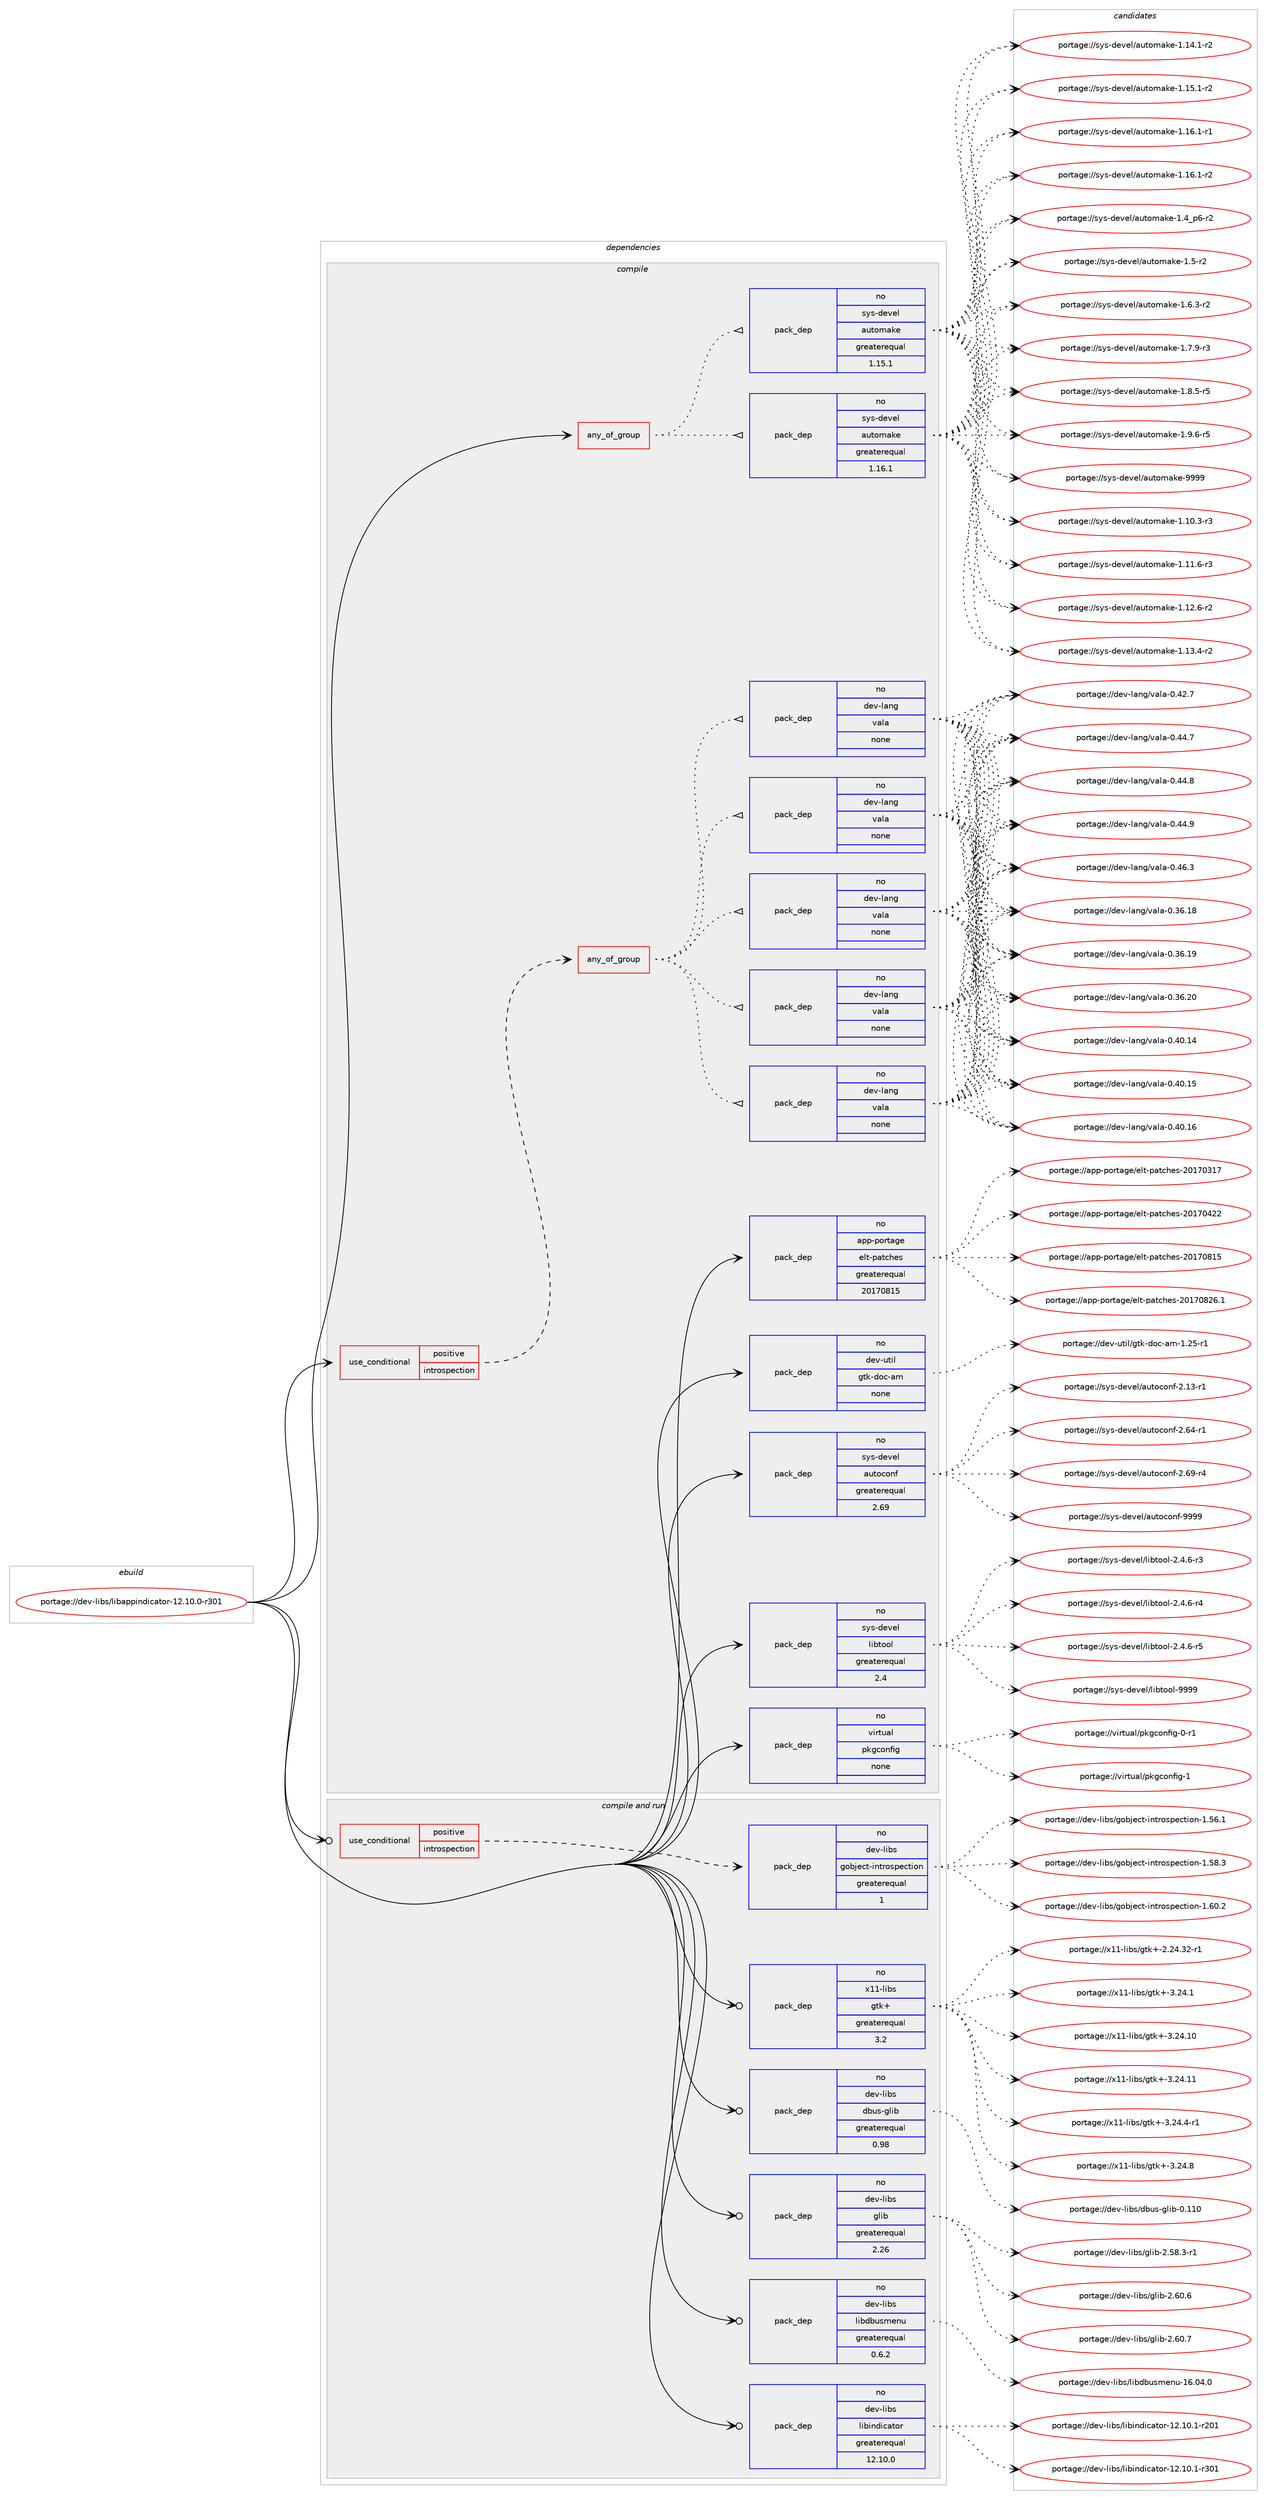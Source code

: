 digraph prolog {

# *************
# Graph options
# *************

newrank=true;
concentrate=true;
compound=true;
graph [rankdir=LR,fontname=Helvetica,fontsize=10,ranksep=1.5];#, ranksep=2.5, nodesep=0.2];
edge  [arrowhead=vee];
node  [fontname=Helvetica,fontsize=10];

# **********
# The ebuild
# **********

subgraph cluster_leftcol {
color=gray;
rank=same;
label=<<i>ebuild</i>>;
id [label="portage://dev-libs/libappindicator-12.10.0-r301", color=red, width=4, href="../dev-libs/libappindicator-12.10.0-r301.svg"];
}

# ****************
# The dependencies
# ****************

subgraph cluster_midcol {
color=gray;
label=<<i>dependencies</i>>;
subgraph cluster_compile {
fillcolor="#eeeeee";
style=filled;
label=<<i>compile</i>>;
subgraph any2900 {
dependency99737 [label=<<TABLE BORDER="0" CELLBORDER="1" CELLSPACING="0" CELLPADDING="4"><TR><TD CELLPADDING="10">any_of_group</TD></TR></TABLE>>, shape=none, color=red];subgraph pack75930 {
dependency99738 [label=<<TABLE BORDER="0" CELLBORDER="1" CELLSPACING="0" CELLPADDING="4" WIDTH="220"><TR><TD ROWSPAN="6" CELLPADDING="30">pack_dep</TD></TR><TR><TD WIDTH="110">no</TD></TR><TR><TD>sys-devel</TD></TR><TR><TD>automake</TD></TR><TR><TD>greaterequal</TD></TR><TR><TD>1.16.1</TD></TR></TABLE>>, shape=none, color=blue];
}
dependency99737:e -> dependency99738:w [weight=20,style="dotted",arrowhead="oinv"];
subgraph pack75931 {
dependency99739 [label=<<TABLE BORDER="0" CELLBORDER="1" CELLSPACING="0" CELLPADDING="4" WIDTH="220"><TR><TD ROWSPAN="6" CELLPADDING="30">pack_dep</TD></TR><TR><TD WIDTH="110">no</TD></TR><TR><TD>sys-devel</TD></TR><TR><TD>automake</TD></TR><TR><TD>greaterequal</TD></TR><TR><TD>1.15.1</TD></TR></TABLE>>, shape=none, color=blue];
}
dependency99737:e -> dependency99739:w [weight=20,style="dotted",arrowhead="oinv"];
}
id:e -> dependency99737:w [weight=20,style="solid",arrowhead="vee"];
subgraph cond20850 {
dependency99740 [label=<<TABLE BORDER="0" CELLBORDER="1" CELLSPACING="0" CELLPADDING="4"><TR><TD ROWSPAN="3" CELLPADDING="10">use_conditional</TD></TR><TR><TD>positive</TD></TR><TR><TD>introspection</TD></TR></TABLE>>, shape=none, color=red];
subgraph any2901 {
dependency99741 [label=<<TABLE BORDER="0" CELLBORDER="1" CELLSPACING="0" CELLPADDING="4"><TR><TD CELLPADDING="10">any_of_group</TD></TR></TABLE>>, shape=none, color=red];subgraph pack75932 {
dependency99742 [label=<<TABLE BORDER="0" CELLBORDER="1" CELLSPACING="0" CELLPADDING="4" WIDTH="220"><TR><TD ROWSPAN="6" CELLPADDING="30">pack_dep</TD></TR><TR><TD WIDTH="110">no</TD></TR><TR><TD>dev-lang</TD></TR><TR><TD>vala</TD></TR><TR><TD>none</TD></TR><TR><TD></TD></TR></TABLE>>, shape=none, color=blue];
}
dependency99741:e -> dependency99742:w [weight=20,style="dotted",arrowhead="oinv"];
subgraph pack75933 {
dependency99743 [label=<<TABLE BORDER="0" CELLBORDER="1" CELLSPACING="0" CELLPADDING="4" WIDTH="220"><TR><TD ROWSPAN="6" CELLPADDING="30">pack_dep</TD></TR><TR><TD WIDTH="110">no</TD></TR><TR><TD>dev-lang</TD></TR><TR><TD>vala</TD></TR><TR><TD>none</TD></TR><TR><TD></TD></TR></TABLE>>, shape=none, color=blue];
}
dependency99741:e -> dependency99743:w [weight=20,style="dotted",arrowhead="oinv"];
subgraph pack75934 {
dependency99744 [label=<<TABLE BORDER="0" CELLBORDER="1" CELLSPACING="0" CELLPADDING="4" WIDTH="220"><TR><TD ROWSPAN="6" CELLPADDING="30">pack_dep</TD></TR><TR><TD WIDTH="110">no</TD></TR><TR><TD>dev-lang</TD></TR><TR><TD>vala</TD></TR><TR><TD>none</TD></TR><TR><TD></TD></TR></TABLE>>, shape=none, color=blue];
}
dependency99741:e -> dependency99744:w [weight=20,style="dotted",arrowhead="oinv"];
subgraph pack75935 {
dependency99745 [label=<<TABLE BORDER="0" CELLBORDER="1" CELLSPACING="0" CELLPADDING="4" WIDTH="220"><TR><TD ROWSPAN="6" CELLPADDING="30">pack_dep</TD></TR><TR><TD WIDTH="110">no</TD></TR><TR><TD>dev-lang</TD></TR><TR><TD>vala</TD></TR><TR><TD>none</TD></TR><TR><TD></TD></TR></TABLE>>, shape=none, color=blue];
}
dependency99741:e -> dependency99745:w [weight=20,style="dotted",arrowhead="oinv"];
subgraph pack75936 {
dependency99746 [label=<<TABLE BORDER="0" CELLBORDER="1" CELLSPACING="0" CELLPADDING="4" WIDTH="220"><TR><TD ROWSPAN="6" CELLPADDING="30">pack_dep</TD></TR><TR><TD WIDTH="110">no</TD></TR><TR><TD>dev-lang</TD></TR><TR><TD>vala</TD></TR><TR><TD>none</TD></TR><TR><TD></TD></TR></TABLE>>, shape=none, color=blue];
}
dependency99741:e -> dependency99746:w [weight=20,style="dotted",arrowhead="oinv"];
}
dependency99740:e -> dependency99741:w [weight=20,style="dashed",arrowhead="vee"];
}
id:e -> dependency99740:w [weight=20,style="solid",arrowhead="vee"];
subgraph pack75937 {
dependency99747 [label=<<TABLE BORDER="0" CELLBORDER="1" CELLSPACING="0" CELLPADDING="4" WIDTH="220"><TR><TD ROWSPAN="6" CELLPADDING="30">pack_dep</TD></TR><TR><TD WIDTH="110">no</TD></TR><TR><TD>app-portage</TD></TR><TR><TD>elt-patches</TD></TR><TR><TD>greaterequal</TD></TR><TR><TD>20170815</TD></TR></TABLE>>, shape=none, color=blue];
}
id:e -> dependency99747:w [weight=20,style="solid",arrowhead="vee"];
subgraph pack75938 {
dependency99748 [label=<<TABLE BORDER="0" CELLBORDER="1" CELLSPACING="0" CELLPADDING="4" WIDTH="220"><TR><TD ROWSPAN="6" CELLPADDING="30">pack_dep</TD></TR><TR><TD WIDTH="110">no</TD></TR><TR><TD>dev-util</TD></TR><TR><TD>gtk-doc-am</TD></TR><TR><TD>none</TD></TR><TR><TD></TD></TR></TABLE>>, shape=none, color=blue];
}
id:e -> dependency99748:w [weight=20,style="solid",arrowhead="vee"];
subgraph pack75939 {
dependency99749 [label=<<TABLE BORDER="0" CELLBORDER="1" CELLSPACING="0" CELLPADDING="4" WIDTH="220"><TR><TD ROWSPAN="6" CELLPADDING="30">pack_dep</TD></TR><TR><TD WIDTH="110">no</TD></TR><TR><TD>sys-devel</TD></TR><TR><TD>autoconf</TD></TR><TR><TD>greaterequal</TD></TR><TR><TD>2.69</TD></TR></TABLE>>, shape=none, color=blue];
}
id:e -> dependency99749:w [weight=20,style="solid",arrowhead="vee"];
subgraph pack75940 {
dependency99750 [label=<<TABLE BORDER="0" CELLBORDER="1" CELLSPACING="0" CELLPADDING="4" WIDTH="220"><TR><TD ROWSPAN="6" CELLPADDING="30">pack_dep</TD></TR><TR><TD WIDTH="110">no</TD></TR><TR><TD>sys-devel</TD></TR><TR><TD>libtool</TD></TR><TR><TD>greaterequal</TD></TR><TR><TD>2.4</TD></TR></TABLE>>, shape=none, color=blue];
}
id:e -> dependency99750:w [weight=20,style="solid",arrowhead="vee"];
subgraph pack75941 {
dependency99751 [label=<<TABLE BORDER="0" CELLBORDER="1" CELLSPACING="0" CELLPADDING="4" WIDTH="220"><TR><TD ROWSPAN="6" CELLPADDING="30">pack_dep</TD></TR><TR><TD WIDTH="110">no</TD></TR><TR><TD>virtual</TD></TR><TR><TD>pkgconfig</TD></TR><TR><TD>none</TD></TR><TR><TD></TD></TR></TABLE>>, shape=none, color=blue];
}
id:e -> dependency99751:w [weight=20,style="solid",arrowhead="vee"];
}
subgraph cluster_compileandrun {
fillcolor="#eeeeee";
style=filled;
label=<<i>compile and run</i>>;
subgraph cond20851 {
dependency99752 [label=<<TABLE BORDER="0" CELLBORDER="1" CELLSPACING="0" CELLPADDING="4"><TR><TD ROWSPAN="3" CELLPADDING="10">use_conditional</TD></TR><TR><TD>positive</TD></TR><TR><TD>introspection</TD></TR></TABLE>>, shape=none, color=red];
subgraph pack75942 {
dependency99753 [label=<<TABLE BORDER="0" CELLBORDER="1" CELLSPACING="0" CELLPADDING="4" WIDTH="220"><TR><TD ROWSPAN="6" CELLPADDING="30">pack_dep</TD></TR><TR><TD WIDTH="110">no</TD></TR><TR><TD>dev-libs</TD></TR><TR><TD>gobject-introspection</TD></TR><TR><TD>greaterequal</TD></TR><TR><TD>1</TD></TR></TABLE>>, shape=none, color=blue];
}
dependency99752:e -> dependency99753:w [weight=20,style="dashed",arrowhead="vee"];
}
id:e -> dependency99752:w [weight=20,style="solid",arrowhead="odotvee"];
subgraph pack75943 {
dependency99754 [label=<<TABLE BORDER="0" CELLBORDER="1" CELLSPACING="0" CELLPADDING="4" WIDTH="220"><TR><TD ROWSPAN="6" CELLPADDING="30">pack_dep</TD></TR><TR><TD WIDTH="110">no</TD></TR><TR><TD>dev-libs</TD></TR><TR><TD>dbus-glib</TD></TR><TR><TD>greaterequal</TD></TR><TR><TD>0.98</TD></TR></TABLE>>, shape=none, color=blue];
}
id:e -> dependency99754:w [weight=20,style="solid",arrowhead="odotvee"];
subgraph pack75944 {
dependency99755 [label=<<TABLE BORDER="0" CELLBORDER="1" CELLSPACING="0" CELLPADDING="4" WIDTH="220"><TR><TD ROWSPAN="6" CELLPADDING="30">pack_dep</TD></TR><TR><TD WIDTH="110">no</TD></TR><TR><TD>dev-libs</TD></TR><TR><TD>glib</TD></TR><TR><TD>greaterequal</TD></TR><TR><TD>2.26</TD></TR></TABLE>>, shape=none, color=blue];
}
id:e -> dependency99755:w [weight=20,style="solid",arrowhead="odotvee"];
subgraph pack75945 {
dependency99756 [label=<<TABLE BORDER="0" CELLBORDER="1" CELLSPACING="0" CELLPADDING="4" WIDTH="220"><TR><TD ROWSPAN="6" CELLPADDING="30">pack_dep</TD></TR><TR><TD WIDTH="110">no</TD></TR><TR><TD>dev-libs</TD></TR><TR><TD>libdbusmenu</TD></TR><TR><TD>greaterequal</TD></TR><TR><TD>0.6.2</TD></TR></TABLE>>, shape=none, color=blue];
}
id:e -> dependency99756:w [weight=20,style="solid",arrowhead="odotvee"];
subgraph pack75946 {
dependency99757 [label=<<TABLE BORDER="0" CELLBORDER="1" CELLSPACING="0" CELLPADDING="4" WIDTH="220"><TR><TD ROWSPAN="6" CELLPADDING="30">pack_dep</TD></TR><TR><TD WIDTH="110">no</TD></TR><TR><TD>dev-libs</TD></TR><TR><TD>libindicator</TD></TR><TR><TD>greaterequal</TD></TR><TR><TD>12.10.0</TD></TR></TABLE>>, shape=none, color=blue];
}
id:e -> dependency99757:w [weight=20,style="solid",arrowhead="odotvee"];
subgraph pack75947 {
dependency99758 [label=<<TABLE BORDER="0" CELLBORDER="1" CELLSPACING="0" CELLPADDING="4" WIDTH="220"><TR><TD ROWSPAN="6" CELLPADDING="30">pack_dep</TD></TR><TR><TD WIDTH="110">no</TD></TR><TR><TD>x11-libs</TD></TR><TR><TD>gtk+</TD></TR><TR><TD>greaterequal</TD></TR><TR><TD>3.2</TD></TR></TABLE>>, shape=none, color=blue];
}
id:e -> dependency99758:w [weight=20,style="solid",arrowhead="odotvee"];
}
subgraph cluster_run {
fillcolor="#eeeeee";
style=filled;
label=<<i>run</i>>;
}
}

# **************
# The candidates
# **************

subgraph cluster_choices {
rank=same;
color=gray;
label=<<i>candidates</i>>;

subgraph choice75930 {
color=black;
nodesep=1;
choiceportage11512111545100101118101108479711711611110997107101454946494846514511451 [label="portage://sys-devel/automake-1.10.3-r3", color=red, width=4,href="../sys-devel/automake-1.10.3-r3.svg"];
choiceportage11512111545100101118101108479711711611110997107101454946494946544511451 [label="portage://sys-devel/automake-1.11.6-r3", color=red, width=4,href="../sys-devel/automake-1.11.6-r3.svg"];
choiceportage11512111545100101118101108479711711611110997107101454946495046544511450 [label="portage://sys-devel/automake-1.12.6-r2", color=red, width=4,href="../sys-devel/automake-1.12.6-r2.svg"];
choiceportage11512111545100101118101108479711711611110997107101454946495146524511450 [label="portage://sys-devel/automake-1.13.4-r2", color=red, width=4,href="../sys-devel/automake-1.13.4-r2.svg"];
choiceportage11512111545100101118101108479711711611110997107101454946495246494511450 [label="portage://sys-devel/automake-1.14.1-r2", color=red, width=4,href="../sys-devel/automake-1.14.1-r2.svg"];
choiceportage11512111545100101118101108479711711611110997107101454946495346494511450 [label="portage://sys-devel/automake-1.15.1-r2", color=red, width=4,href="../sys-devel/automake-1.15.1-r2.svg"];
choiceportage11512111545100101118101108479711711611110997107101454946495446494511449 [label="portage://sys-devel/automake-1.16.1-r1", color=red, width=4,href="../sys-devel/automake-1.16.1-r1.svg"];
choiceportage11512111545100101118101108479711711611110997107101454946495446494511450 [label="portage://sys-devel/automake-1.16.1-r2", color=red, width=4,href="../sys-devel/automake-1.16.1-r2.svg"];
choiceportage115121115451001011181011084797117116111109971071014549465295112544511450 [label="portage://sys-devel/automake-1.4_p6-r2", color=red, width=4,href="../sys-devel/automake-1.4_p6-r2.svg"];
choiceportage11512111545100101118101108479711711611110997107101454946534511450 [label="portage://sys-devel/automake-1.5-r2", color=red, width=4,href="../sys-devel/automake-1.5-r2.svg"];
choiceportage115121115451001011181011084797117116111109971071014549465446514511450 [label="portage://sys-devel/automake-1.6.3-r2", color=red, width=4,href="../sys-devel/automake-1.6.3-r2.svg"];
choiceportage115121115451001011181011084797117116111109971071014549465546574511451 [label="portage://sys-devel/automake-1.7.9-r3", color=red, width=4,href="../sys-devel/automake-1.7.9-r3.svg"];
choiceportage115121115451001011181011084797117116111109971071014549465646534511453 [label="portage://sys-devel/automake-1.8.5-r5", color=red, width=4,href="../sys-devel/automake-1.8.5-r5.svg"];
choiceportage115121115451001011181011084797117116111109971071014549465746544511453 [label="portage://sys-devel/automake-1.9.6-r5", color=red, width=4,href="../sys-devel/automake-1.9.6-r5.svg"];
choiceportage115121115451001011181011084797117116111109971071014557575757 [label="portage://sys-devel/automake-9999", color=red, width=4,href="../sys-devel/automake-9999.svg"];
dependency99738:e -> choiceportage11512111545100101118101108479711711611110997107101454946494846514511451:w [style=dotted,weight="100"];
dependency99738:e -> choiceportage11512111545100101118101108479711711611110997107101454946494946544511451:w [style=dotted,weight="100"];
dependency99738:e -> choiceportage11512111545100101118101108479711711611110997107101454946495046544511450:w [style=dotted,weight="100"];
dependency99738:e -> choiceportage11512111545100101118101108479711711611110997107101454946495146524511450:w [style=dotted,weight="100"];
dependency99738:e -> choiceportage11512111545100101118101108479711711611110997107101454946495246494511450:w [style=dotted,weight="100"];
dependency99738:e -> choiceportage11512111545100101118101108479711711611110997107101454946495346494511450:w [style=dotted,weight="100"];
dependency99738:e -> choiceportage11512111545100101118101108479711711611110997107101454946495446494511449:w [style=dotted,weight="100"];
dependency99738:e -> choiceportage11512111545100101118101108479711711611110997107101454946495446494511450:w [style=dotted,weight="100"];
dependency99738:e -> choiceportage115121115451001011181011084797117116111109971071014549465295112544511450:w [style=dotted,weight="100"];
dependency99738:e -> choiceportage11512111545100101118101108479711711611110997107101454946534511450:w [style=dotted,weight="100"];
dependency99738:e -> choiceportage115121115451001011181011084797117116111109971071014549465446514511450:w [style=dotted,weight="100"];
dependency99738:e -> choiceportage115121115451001011181011084797117116111109971071014549465546574511451:w [style=dotted,weight="100"];
dependency99738:e -> choiceportage115121115451001011181011084797117116111109971071014549465646534511453:w [style=dotted,weight="100"];
dependency99738:e -> choiceportage115121115451001011181011084797117116111109971071014549465746544511453:w [style=dotted,weight="100"];
dependency99738:e -> choiceportage115121115451001011181011084797117116111109971071014557575757:w [style=dotted,weight="100"];
}
subgraph choice75931 {
color=black;
nodesep=1;
choiceportage11512111545100101118101108479711711611110997107101454946494846514511451 [label="portage://sys-devel/automake-1.10.3-r3", color=red, width=4,href="../sys-devel/automake-1.10.3-r3.svg"];
choiceportage11512111545100101118101108479711711611110997107101454946494946544511451 [label="portage://sys-devel/automake-1.11.6-r3", color=red, width=4,href="../sys-devel/automake-1.11.6-r3.svg"];
choiceportage11512111545100101118101108479711711611110997107101454946495046544511450 [label="portage://sys-devel/automake-1.12.6-r2", color=red, width=4,href="../sys-devel/automake-1.12.6-r2.svg"];
choiceportage11512111545100101118101108479711711611110997107101454946495146524511450 [label="portage://sys-devel/automake-1.13.4-r2", color=red, width=4,href="../sys-devel/automake-1.13.4-r2.svg"];
choiceportage11512111545100101118101108479711711611110997107101454946495246494511450 [label="portage://sys-devel/automake-1.14.1-r2", color=red, width=4,href="../sys-devel/automake-1.14.1-r2.svg"];
choiceportage11512111545100101118101108479711711611110997107101454946495346494511450 [label="portage://sys-devel/automake-1.15.1-r2", color=red, width=4,href="../sys-devel/automake-1.15.1-r2.svg"];
choiceportage11512111545100101118101108479711711611110997107101454946495446494511449 [label="portage://sys-devel/automake-1.16.1-r1", color=red, width=4,href="../sys-devel/automake-1.16.1-r1.svg"];
choiceportage11512111545100101118101108479711711611110997107101454946495446494511450 [label="portage://sys-devel/automake-1.16.1-r2", color=red, width=4,href="../sys-devel/automake-1.16.1-r2.svg"];
choiceportage115121115451001011181011084797117116111109971071014549465295112544511450 [label="portage://sys-devel/automake-1.4_p6-r2", color=red, width=4,href="../sys-devel/automake-1.4_p6-r2.svg"];
choiceportage11512111545100101118101108479711711611110997107101454946534511450 [label="portage://sys-devel/automake-1.5-r2", color=red, width=4,href="../sys-devel/automake-1.5-r2.svg"];
choiceportage115121115451001011181011084797117116111109971071014549465446514511450 [label="portage://sys-devel/automake-1.6.3-r2", color=red, width=4,href="../sys-devel/automake-1.6.3-r2.svg"];
choiceportage115121115451001011181011084797117116111109971071014549465546574511451 [label="portage://sys-devel/automake-1.7.9-r3", color=red, width=4,href="../sys-devel/automake-1.7.9-r3.svg"];
choiceportage115121115451001011181011084797117116111109971071014549465646534511453 [label="portage://sys-devel/automake-1.8.5-r5", color=red, width=4,href="../sys-devel/automake-1.8.5-r5.svg"];
choiceportage115121115451001011181011084797117116111109971071014549465746544511453 [label="portage://sys-devel/automake-1.9.6-r5", color=red, width=4,href="../sys-devel/automake-1.9.6-r5.svg"];
choiceportage115121115451001011181011084797117116111109971071014557575757 [label="portage://sys-devel/automake-9999", color=red, width=4,href="../sys-devel/automake-9999.svg"];
dependency99739:e -> choiceportage11512111545100101118101108479711711611110997107101454946494846514511451:w [style=dotted,weight="100"];
dependency99739:e -> choiceportage11512111545100101118101108479711711611110997107101454946494946544511451:w [style=dotted,weight="100"];
dependency99739:e -> choiceportage11512111545100101118101108479711711611110997107101454946495046544511450:w [style=dotted,weight="100"];
dependency99739:e -> choiceportage11512111545100101118101108479711711611110997107101454946495146524511450:w [style=dotted,weight="100"];
dependency99739:e -> choiceportage11512111545100101118101108479711711611110997107101454946495246494511450:w [style=dotted,weight="100"];
dependency99739:e -> choiceportage11512111545100101118101108479711711611110997107101454946495346494511450:w [style=dotted,weight="100"];
dependency99739:e -> choiceportage11512111545100101118101108479711711611110997107101454946495446494511449:w [style=dotted,weight="100"];
dependency99739:e -> choiceportage11512111545100101118101108479711711611110997107101454946495446494511450:w [style=dotted,weight="100"];
dependency99739:e -> choiceportage115121115451001011181011084797117116111109971071014549465295112544511450:w [style=dotted,weight="100"];
dependency99739:e -> choiceportage11512111545100101118101108479711711611110997107101454946534511450:w [style=dotted,weight="100"];
dependency99739:e -> choiceportage115121115451001011181011084797117116111109971071014549465446514511450:w [style=dotted,weight="100"];
dependency99739:e -> choiceportage115121115451001011181011084797117116111109971071014549465546574511451:w [style=dotted,weight="100"];
dependency99739:e -> choiceportage115121115451001011181011084797117116111109971071014549465646534511453:w [style=dotted,weight="100"];
dependency99739:e -> choiceportage115121115451001011181011084797117116111109971071014549465746544511453:w [style=dotted,weight="100"];
dependency99739:e -> choiceportage115121115451001011181011084797117116111109971071014557575757:w [style=dotted,weight="100"];
}
subgraph choice75932 {
color=black;
nodesep=1;
choiceportage10010111845108971101034711897108974548465154464956 [label="portage://dev-lang/vala-0.36.18", color=red, width=4,href="../dev-lang/vala-0.36.18.svg"];
choiceportage10010111845108971101034711897108974548465154464957 [label="portage://dev-lang/vala-0.36.19", color=red, width=4,href="../dev-lang/vala-0.36.19.svg"];
choiceportage10010111845108971101034711897108974548465154465048 [label="portage://dev-lang/vala-0.36.20", color=red, width=4,href="../dev-lang/vala-0.36.20.svg"];
choiceportage10010111845108971101034711897108974548465248464952 [label="portage://dev-lang/vala-0.40.14", color=red, width=4,href="../dev-lang/vala-0.40.14.svg"];
choiceportage10010111845108971101034711897108974548465248464953 [label="portage://dev-lang/vala-0.40.15", color=red, width=4,href="../dev-lang/vala-0.40.15.svg"];
choiceportage10010111845108971101034711897108974548465248464954 [label="portage://dev-lang/vala-0.40.16", color=red, width=4,href="../dev-lang/vala-0.40.16.svg"];
choiceportage100101118451089711010347118971089745484652504655 [label="portage://dev-lang/vala-0.42.7", color=red, width=4,href="../dev-lang/vala-0.42.7.svg"];
choiceportage100101118451089711010347118971089745484652524655 [label="portage://dev-lang/vala-0.44.7", color=red, width=4,href="../dev-lang/vala-0.44.7.svg"];
choiceportage100101118451089711010347118971089745484652524656 [label="portage://dev-lang/vala-0.44.8", color=red, width=4,href="../dev-lang/vala-0.44.8.svg"];
choiceportage100101118451089711010347118971089745484652524657 [label="portage://dev-lang/vala-0.44.9", color=red, width=4,href="../dev-lang/vala-0.44.9.svg"];
choiceportage100101118451089711010347118971089745484652544651 [label="portage://dev-lang/vala-0.46.3", color=red, width=4,href="../dev-lang/vala-0.46.3.svg"];
dependency99742:e -> choiceportage10010111845108971101034711897108974548465154464956:w [style=dotted,weight="100"];
dependency99742:e -> choiceportage10010111845108971101034711897108974548465154464957:w [style=dotted,weight="100"];
dependency99742:e -> choiceportage10010111845108971101034711897108974548465154465048:w [style=dotted,weight="100"];
dependency99742:e -> choiceportage10010111845108971101034711897108974548465248464952:w [style=dotted,weight="100"];
dependency99742:e -> choiceportage10010111845108971101034711897108974548465248464953:w [style=dotted,weight="100"];
dependency99742:e -> choiceportage10010111845108971101034711897108974548465248464954:w [style=dotted,weight="100"];
dependency99742:e -> choiceportage100101118451089711010347118971089745484652504655:w [style=dotted,weight="100"];
dependency99742:e -> choiceportage100101118451089711010347118971089745484652524655:w [style=dotted,weight="100"];
dependency99742:e -> choiceportage100101118451089711010347118971089745484652524656:w [style=dotted,weight="100"];
dependency99742:e -> choiceportage100101118451089711010347118971089745484652524657:w [style=dotted,weight="100"];
dependency99742:e -> choiceportage100101118451089711010347118971089745484652544651:w [style=dotted,weight="100"];
}
subgraph choice75933 {
color=black;
nodesep=1;
choiceportage10010111845108971101034711897108974548465154464956 [label="portage://dev-lang/vala-0.36.18", color=red, width=4,href="../dev-lang/vala-0.36.18.svg"];
choiceportage10010111845108971101034711897108974548465154464957 [label="portage://dev-lang/vala-0.36.19", color=red, width=4,href="../dev-lang/vala-0.36.19.svg"];
choiceportage10010111845108971101034711897108974548465154465048 [label="portage://dev-lang/vala-0.36.20", color=red, width=4,href="../dev-lang/vala-0.36.20.svg"];
choiceportage10010111845108971101034711897108974548465248464952 [label="portage://dev-lang/vala-0.40.14", color=red, width=4,href="../dev-lang/vala-0.40.14.svg"];
choiceportage10010111845108971101034711897108974548465248464953 [label="portage://dev-lang/vala-0.40.15", color=red, width=4,href="../dev-lang/vala-0.40.15.svg"];
choiceportage10010111845108971101034711897108974548465248464954 [label="portage://dev-lang/vala-0.40.16", color=red, width=4,href="../dev-lang/vala-0.40.16.svg"];
choiceportage100101118451089711010347118971089745484652504655 [label="portage://dev-lang/vala-0.42.7", color=red, width=4,href="../dev-lang/vala-0.42.7.svg"];
choiceportage100101118451089711010347118971089745484652524655 [label="portage://dev-lang/vala-0.44.7", color=red, width=4,href="../dev-lang/vala-0.44.7.svg"];
choiceportage100101118451089711010347118971089745484652524656 [label="portage://dev-lang/vala-0.44.8", color=red, width=4,href="../dev-lang/vala-0.44.8.svg"];
choiceportage100101118451089711010347118971089745484652524657 [label="portage://dev-lang/vala-0.44.9", color=red, width=4,href="../dev-lang/vala-0.44.9.svg"];
choiceportage100101118451089711010347118971089745484652544651 [label="portage://dev-lang/vala-0.46.3", color=red, width=4,href="../dev-lang/vala-0.46.3.svg"];
dependency99743:e -> choiceportage10010111845108971101034711897108974548465154464956:w [style=dotted,weight="100"];
dependency99743:e -> choiceportage10010111845108971101034711897108974548465154464957:w [style=dotted,weight="100"];
dependency99743:e -> choiceportage10010111845108971101034711897108974548465154465048:w [style=dotted,weight="100"];
dependency99743:e -> choiceportage10010111845108971101034711897108974548465248464952:w [style=dotted,weight="100"];
dependency99743:e -> choiceportage10010111845108971101034711897108974548465248464953:w [style=dotted,weight="100"];
dependency99743:e -> choiceportage10010111845108971101034711897108974548465248464954:w [style=dotted,weight="100"];
dependency99743:e -> choiceportage100101118451089711010347118971089745484652504655:w [style=dotted,weight="100"];
dependency99743:e -> choiceportage100101118451089711010347118971089745484652524655:w [style=dotted,weight="100"];
dependency99743:e -> choiceportage100101118451089711010347118971089745484652524656:w [style=dotted,weight="100"];
dependency99743:e -> choiceportage100101118451089711010347118971089745484652524657:w [style=dotted,weight="100"];
dependency99743:e -> choiceportage100101118451089711010347118971089745484652544651:w [style=dotted,weight="100"];
}
subgraph choice75934 {
color=black;
nodesep=1;
choiceportage10010111845108971101034711897108974548465154464956 [label="portage://dev-lang/vala-0.36.18", color=red, width=4,href="../dev-lang/vala-0.36.18.svg"];
choiceportage10010111845108971101034711897108974548465154464957 [label="portage://dev-lang/vala-0.36.19", color=red, width=4,href="../dev-lang/vala-0.36.19.svg"];
choiceportage10010111845108971101034711897108974548465154465048 [label="portage://dev-lang/vala-0.36.20", color=red, width=4,href="../dev-lang/vala-0.36.20.svg"];
choiceportage10010111845108971101034711897108974548465248464952 [label="portage://dev-lang/vala-0.40.14", color=red, width=4,href="../dev-lang/vala-0.40.14.svg"];
choiceportage10010111845108971101034711897108974548465248464953 [label="portage://dev-lang/vala-0.40.15", color=red, width=4,href="../dev-lang/vala-0.40.15.svg"];
choiceportage10010111845108971101034711897108974548465248464954 [label="portage://dev-lang/vala-0.40.16", color=red, width=4,href="../dev-lang/vala-0.40.16.svg"];
choiceportage100101118451089711010347118971089745484652504655 [label="portage://dev-lang/vala-0.42.7", color=red, width=4,href="../dev-lang/vala-0.42.7.svg"];
choiceportage100101118451089711010347118971089745484652524655 [label="portage://dev-lang/vala-0.44.7", color=red, width=4,href="../dev-lang/vala-0.44.7.svg"];
choiceportage100101118451089711010347118971089745484652524656 [label="portage://dev-lang/vala-0.44.8", color=red, width=4,href="../dev-lang/vala-0.44.8.svg"];
choiceportage100101118451089711010347118971089745484652524657 [label="portage://dev-lang/vala-0.44.9", color=red, width=4,href="../dev-lang/vala-0.44.9.svg"];
choiceportage100101118451089711010347118971089745484652544651 [label="portage://dev-lang/vala-0.46.3", color=red, width=4,href="../dev-lang/vala-0.46.3.svg"];
dependency99744:e -> choiceportage10010111845108971101034711897108974548465154464956:w [style=dotted,weight="100"];
dependency99744:e -> choiceportage10010111845108971101034711897108974548465154464957:w [style=dotted,weight="100"];
dependency99744:e -> choiceportage10010111845108971101034711897108974548465154465048:w [style=dotted,weight="100"];
dependency99744:e -> choiceportage10010111845108971101034711897108974548465248464952:w [style=dotted,weight="100"];
dependency99744:e -> choiceportage10010111845108971101034711897108974548465248464953:w [style=dotted,weight="100"];
dependency99744:e -> choiceportage10010111845108971101034711897108974548465248464954:w [style=dotted,weight="100"];
dependency99744:e -> choiceportage100101118451089711010347118971089745484652504655:w [style=dotted,weight="100"];
dependency99744:e -> choiceportage100101118451089711010347118971089745484652524655:w [style=dotted,weight="100"];
dependency99744:e -> choiceportage100101118451089711010347118971089745484652524656:w [style=dotted,weight="100"];
dependency99744:e -> choiceportage100101118451089711010347118971089745484652524657:w [style=dotted,weight="100"];
dependency99744:e -> choiceportage100101118451089711010347118971089745484652544651:w [style=dotted,weight="100"];
}
subgraph choice75935 {
color=black;
nodesep=1;
choiceportage10010111845108971101034711897108974548465154464956 [label="portage://dev-lang/vala-0.36.18", color=red, width=4,href="../dev-lang/vala-0.36.18.svg"];
choiceportage10010111845108971101034711897108974548465154464957 [label="portage://dev-lang/vala-0.36.19", color=red, width=4,href="../dev-lang/vala-0.36.19.svg"];
choiceportage10010111845108971101034711897108974548465154465048 [label="portage://dev-lang/vala-0.36.20", color=red, width=4,href="../dev-lang/vala-0.36.20.svg"];
choiceportage10010111845108971101034711897108974548465248464952 [label="portage://dev-lang/vala-0.40.14", color=red, width=4,href="../dev-lang/vala-0.40.14.svg"];
choiceportage10010111845108971101034711897108974548465248464953 [label="portage://dev-lang/vala-0.40.15", color=red, width=4,href="../dev-lang/vala-0.40.15.svg"];
choiceportage10010111845108971101034711897108974548465248464954 [label="portage://dev-lang/vala-0.40.16", color=red, width=4,href="../dev-lang/vala-0.40.16.svg"];
choiceportage100101118451089711010347118971089745484652504655 [label="portage://dev-lang/vala-0.42.7", color=red, width=4,href="../dev-lang/vala-0.42.7.svg"];
choiceportage100101118451089711010347118971089745484652524655 [label="portage://dev-lang/vala-0.44.7", color=red, width=4,href="../dev-lang/vala-0.44.7.svg"];
choiceportage100101118451089711010347118971089745484652524656 [label="portage://dev-lang/vala-0.44.8", color=red, width=4,href="../dev-lang/vala-0.44.8.svg"];
choiceportage100101118451089711010347118971089745484652524657 [label="portage://dev-lang/vala-0.44.9", color=red, width=4,href="../dev-lang/vala-0.44.9.svg"];
choiceportage100101118451089711010347118971089745484652544651 [label="portage://dev-lang/vala-0.46.3", color=red, width=4,href="../dev-lang/vala-0.46.3.svg"];
dependency99745:e -> choiceportage10010111845108971101034711897108974548465154464956:w [style=dotted,weight="100"];
dependency99745:e -> choiceportage10010111845108971101034711897108974548465154464957:w [style=dotted,weight="100"];
dependency99745:e -> choiceportage10010111845108971101034711897108974548465154465048:w [style=dotted,weight="100"];
dependency99745:e -> choiceportage10010111845108971101034711897108974548465248464952:w [style=dotted,weight="100"];
dependency99745:e -> choiceportage10010111845108971101034711897108974548465248464953:w [style=dotted,weight="100"];
dependency99745:e -> choiceportage10010111845108971101034711897108974548465248464954:w [style=dotted,weight="100"];
dependency99745:e -> choiceportage100101118451089711010347118971089745484652504655:w [style=dotted,weight="100"];
dependency99745:e -> choiceportage100101118451089711010347118971089745484652524655:w [style=dotted,weight="100"];
dependency99745:e -> choiceportage100101118451089711010347118971089745484652524656:w [style=dotted,weight="100"];
dependency99745:e -> choiceportage100101118451089711010347118971089745484652524657:w [style=dotted,weight="100"];
dependency99745:e -> choiceportage100101118451089711010347118971089745484652544651:w [style=dotted,weight="100"];
}
subgraph choice75936 {
color=black;
nodesep=1;
choiceportage10010111845108971101034711897108974548465154464956 [label="portage://dev-lang/vala-0.36.18", color=red, width=4,href="../dev-lang/vala-0.36.18.svg"];
choiceportage10010111845108971101034711897108974548465154464957 [label="portage://dev-lang/vala-0.36.19", color=red, width=4,href="../dev-lang/vala-0.36.19.svg"];
choiceportage10010111845108971101034711897108974548465154465048 [label="portage://dev-lang/vala-0.36.20", color=red, width=4,href="../dev-lang/vala-0.36.20.svg"];
choiceportage10010111845108971101034711897108974548465248464952 [label="portage://dev-lang/vala-0.40.14", color=red, width=4,href="../dev-lang/vala-0.40.14.svg"];
choiceportage10010111845108971101034711897108974548465248464953 [label="portage://dev-lang/vala-0.40.15", color=red, width=4,href="../dev-lang/vala-0.40.15.svg"];
choiceportage10010111845108971101034711897108974548465248464954 [label="portage://dev-lang/vala-0.40.16", color=red, width=4,href="../dev-lang/vala-0.40.16.svg"];
choiceportage100101118451089711010347118971089745484652504655 [label="portage://dev-lang/vala-0.42.7", color=red, width=4,href="../dev-lang/vala-0.42.7.svg"];
choiceportage100101118451089711010347118971089745484652524655 [label="portage://dev-lang/vala-0.44.7", color=red, width=4,href="../dev-lang/vala-0.44.7.svg"];
choiceportage100101118451089711010347118971089745484652524656 [label="portage://dev-lang/vala-0.44.8", color=red, width=4,href="../dev-lang/vala-0.44.8.svg"];
choiceportage100101118451089711010347118971089745484652524657 [label="portage://dev-lang/vala-0.44.9", color=red, width=4,href="../dev-lang/vala-0.44.9.svg"];
choiceportage100101118451089711010347118971089745484652544651 [label="portage://dev-lang/vala-0.46.3", color=red, width=4,href="../dev-lang/vala-0.46.3.svg"];
dependency99746:e -> choiceportage10010111845108971101034711897108974548465154464956:w [style=dotted,weight="100"];
dependency99746:e -> choiceportage10010111845108971101034711897108974548465154464957:w [style=dotted,weight="100"];
dependency99746:e -> choiceportage10010111845108971101034711897108974548465154465048:w [style=dotted,weight="100"];
dependency99746:e -> choiceportage10010111845108971101034711897108974548465248464952:w [style=dotted,weight="100"];
dependency99746:e -> choiceportage10010111845108971101034711897108974548465248464953:w [style=dotted,weight="100"];
dependency99746:e -> choiceportage10010111845108971101034711897108974548465248464954:w [style=dotted,weight="100"];
dependency99746:e -> choiceportage100101118451089711010347118971089745484652504655:w [style=dotted,weight="100"];
dependency99746:e -> choiceportage100101118451089711010347118971089745484652524655:w [style=dotted,weight="100"];
dependency99746:e -> choiceportage100101118451089711010347118971089745484652524656:w [style=dotted,weight="100"];
dependency99746:e -> choiceportage100101118451089711010347118971089745484652524657:w [style=dotted,weight="100"];
dependency99746:e -> choiceportage100101118451089711010347118971089745484652544651:w [style=dotted,weight="100"];
}
subgraph choice75937 {
color=black;
nodesep=1;
choiceportage97112112451121111141169710310147101108116451129711699104101115455048495548514955 [label="portage://app-portage/elt-patches-20170317", color=red, width=4,href="../app-portage/elt-patches-20170317.svg"];
choiceportage97112112451121111141169710310147101108116451129711699104101115455048495548525050 [label="portage://app-portage/elt-patches-20170422", color=red, width=4,href="../app-portage/elt-patches-20170422.svg"];
choiceportage97112112451121111141169710310147101108116451129711699104101115455048495548564953 [label="portage://app-portage/elt-patches-20170815", color=red, width=4,href="../app-portage/elt-patches-20170815.svg"];
choiceportage971121124511211111411697103101471011081164511297116991041011154550484955485650544649 [label="portage://app-portage/elt-patches-20170826.1", color=red, width=4,href="../app-portage/elt-patches-20170826.1.svg"];
dependency99747:e -> choiceportage97112112451121111141169710310147101108116451129711699104101115455048495548514955:w [style=dotted,weight="100"];
dependency99747:e -> choiceportage97112112451121111141169710310147101108116451129711699104101115455048495548525050:w [style=dotted,weight="100"];
dependency99747:e -> choiceportage97112112451121111141169710310147101108116451129711699104101115455048495548564953:w [style=dotted,weight="100"];
dependency99747:e -> choiceportage971121124511211111411697103101471011081164511297116991041011154550484955485650544649:w [style=dotted,weight="100"];
}
subgraph choice75938 {
color=black;
nodesep=1;
choiceportage10010111845117116105108471031161074510011199459710945494650534511449 [label="portage://dev-util/gtk-doc-am-1.25-r1", color=red, width=4,href="../dev-util/gtk-doc-am-1.25-r1.svg"];
dependency99748:e -> choiceportage10010111845117116105108471031161074510011199459710945494650534511449:w [style=dotted,weight="100"];
}
subgraph choice75939 {
color=black;
nodesep=1;
choiceportage1151211154510010111810110847971171161119911111010245504649514511449 [label="portage://sys-devel/autoconf-2.13-r1", color=red, width=4,href="../sys-devel/autoconf-2.13-r1.svg"];
choiceportage1151211154510010111810110847971171161119911111010245504654524511449 [label="portage://sys-devel/autoconf-2.64-r1", color=red, width=4,href="../sys-devel/autoconf-2.64-r1.svg"];
choiceportage1151211154510010111810110847971171161119911111010245504654574511452 [label="portage://sys-devel/autoconf-2.69-r4", color=red, width=4,href="../sys-devel/autoconf-2.69-r4.svg"];
choiceportage115121115451001011181011084797117116111991111101024557575757 [label="portage://sys-devel/autoconf-9999", color=red, width=4,href="../sys-devel/autoconf-9999.svg"];
dependency99749:e -> choiceportage1151211154510010111810110847971171161119911111010245504649514511449:w [style=dotted,weight="100"];
dependency99749:e -> choiceportage1151211154510010111810110847971171161119911111010245504654524511449:w [style=dotted,weight="100"];
dependency99749:e -> choiceportage1151211154510010111810110847971171161119911111010245504654574511452:w [style=dotted,weight="100"];
dependency99749:e -> choiceportage115121115451001011181011084797117116111991111101024557575757:w [style=dotted,weight="100"];
}
subgraph choice75940 {
color=black;
nodesep=1;
choiceportage1151211154510010111810110847108105981161111111084550465246544511451 [label="portage://sys-devel/libtool-2.4.6-r3", color=red, width=4,href="../sys-devel/libtool-2.4.6-r3.svg"];
choiceportage1151211154510010111810110847108105981161111111084550465246544511452 [label="portage://sys-devel/libtool-2.4.6-r4", color=red, width=4,href="../sys-devel/libtool-2.4.6-r4.svg"];
choiceportage1151211154510010111810110847108105981161111111084550465246544511453 [label="portage://sys-devel/libtool-2.4.6-r5", color=red, width=4,href="../sys-devel/libtool-2.4.6-r5.svg"];
choiceportage1151211154510010111810110847108105981161111111084557575757 [label="portage://sys-devel/libtool-9999", color=red, width=4,href="../sys-devel/libtool-9999.svg"];
dependency99750:e -> choiceportage1151211154510010111810110847108105981161111111084550465246544511451:w [style=dotted,weight="100"];
dependency99750:e -> choiceportage1151211154510010111810110847108105981161111111084550465246544511452:w [style=dotted,weight="100"];
dependency99750:e -> choiceportage1151211154510010111810110847108105981161111111084550465246544511453:w [style=dotted,weight="100"];
dependency99750:e -> choiceportage1151211154510010111810110847108105981161111111084557575757:w [style=dotted,weight="100"];
}
subgraph choice75941 {
color=black;
nodesep=1;
choiceportage11810511411611797108471121071039911111010210510345484511449 [label="portage://virtual/pkgconfig-0-r1", color=red, width=4,href="../virtual/pkgconfig-0-r1.svg"];
choiceportage1181051141161179710847112107103991111101021051034549 [label="portage://virtual/pkgconfig-1", color=red, width=4,href="../virtual/pkgconfig-1.svg"];
dependency99751:e -> choiceportage11810511411611797108471121071039911111010210510345484511449:w [style=dotted,weight="100"];
dependency99751:e -> choiceportage1181051141161179710847112107103991111101021051034549:w [style=dotted,weight="100"];
}
subgraph choice75942 {
color=black;
nodesep=1;
choiceportage1001011184510810598115471031119810610199116451051101161141111151121019911610511111045494653544649 [label="portage://dev-libs/gobject-introspection-1.56.1", color=red, width=4,href="../dev-libs/gobject-introspection-1.56.1.svg"];
choiceportage1001011184510810598115471031119810610199116451051101161141111151121019911610511111045494653564651 [label="portage://dev-libs/gobject-introspection-1.58.3", color=red, width=4,href="../dev-libs/gobject-introspection-1.58.3.svg"];
choiceportage1001011184510810598115471031119810610199116451051101161141111151121019911610511111045494654484650 [label="portage://dev-libs/gobject-introspection-1.60.2", color=red, width=4,href="../dev-libs/gobject-introspection-1.60.2.svg"];
dependency99753:e -> choiceportage1001011184510810598115471031119810610199116451051101161141111151121019911610511111045494653544649:w [style=dotted,weight="100"];
dependency99753:e -> choiceportage1001011184510810598115471031119810610199116451051101161141111151121019911610511111045494653564651:w [style=dotted,weight="100"];
dependency99753:e -> choiceportage1001011184510810598115471031119810610199116451051101161141111151121019911610511111045494654484650:w [style=dotted,weight="100"];
}
subgraph choice75943 {
color=black;
nodesep=1;
choiceportage100101118451081059811547100981171154510310810598454846494948 [label="portage://dev-libs/dbus-glib-0.110", color=red, width=4,href="../dev-libs/dbus-glib-0.110.svg"];
dependency99754:e -> choiceportage100101118451081059811547100981171154510310810598454846494948:w [style=dotted,weight="100"];
}
subgraph choice75944 {
color=black;
nodesep=1;
choiceportage10010111845108105981154710310810598455046535646514511449 [label="portage://dev-libs/glib-2.58.3-r1", color=red, width=4,href="../dev-libs/glib-2.58.3-r1.svg"];
choiceportage1001011184510810598115471031081059845504654484654 [label="portage://dev-libs/glib-2.60.6", color=red, width=4,href="../dev-libs/glib-2.60.6.svg"];
choiceportage1001011184510810598115471031081059845504654484655 [label="portage://dev-libs/glib-2.60.7", color=red, width=4,href="../dev-libs/glib-2.60.7.svg"];
dependency99755:e -> choiceportage10010111845108105981154710310810598455046535646514511449:w [style=dotted,weight="100"];
dependency99755:e -> choiceportage1001011184510810598115471031081059845504654484654:w [style=dotted,weight="100"];
dependency99755:e -> choiceportage1001011184510810598115471031081059845504654484655:w [style=dotted,weight="100"];
}
subgraph choice75945 {
color=black;
nodesep=1;
choiceportage10010111845108105981154710810598100981171151091011101174549544648524648 [label="portage://dev-libs/libdbusmenu-16.04.0", color=red, width=4,href="../dev-libs/libdbusmenu-16.04.0.svg"];
dependency99756:e -> choiceportage10010111845108105981154710810598100981171151091011101174549544648524648:w [style=dotted,weight="100"];
}
subgraph choice75946 {
color=black;
nodesep=1;
choiceportage100101118451081059811547108105981051101001059997116111114454950464948464945114504849 [label="portage://dev-libs/libindicator-12.10.1-r201", color=red, width=4,href="../dev-libs/libindicator-12.10.1-r201.svg"];
choiceportage100101118451081059811547108105981051101001059997116111114454950464948464945114514849 [label="portage://dev-libs/libindicator-12.10.1-r301", color=red, width=4,href="../dev-libs/libindicator-12.10.1-r301.svg"];
dependency99757:e -> choiceportage100101118451081059811547108105981051101001059997116111114454950464948464945114504849:w [style=dotted,weight="100"];
dependency99757:e -> choiceportage100101118451081059811547108105981051101001059997116111114454950464948464945114514849:w [style=dotted,weight="100"];
}
subgraph choice75947 {
color=black;
nodesep=1;
choiceportage12049494510810598115471031161074345504650524651504511449 [label="portage://x11-libs/gtk+-2.24.32-r1", color=red, width=4,href="../x11-libs/gtk+-2.24.32-r1.svg"];
choiceportage12049494510810598115471031161074345514650524649 [label="portage://x11-libs/gtk+-3.24.1", color=red, width=4,href="../x11-libs/gtk+-3.24.1.svg"];
choiceportage1204949451081059811547103116107434551465052464948 [label="portage://x11-libs/gtk+-3.24.10", color=red, width=4,href="../x11-libs/gtk+-3.24.10.svg"];
choiceportage1204949451081059811547103116107434551465052464949 [label="portage://x11-libs/gtk+-3.24.11", color=red, width=4,href="../x11-libs/gtk+-3.24.11.svg"];
choiceportage120494945108105981154710311610743455146505246524511449 [label="portage://x11-libs/gtk+-3.24.4-r1", color=red, width=4,href="../x11-libs/gtk+-3.24.4-r1.svg"];
choiceportage12049494510810598115471031161074345514650524656 [label="portage://x11-libs/gtk+-3.24.8", color=red, width=4,href="../x11-libs/gtk+-3.24.8.svg"];
dependency99758:e -> choiceportage12049494510810598115471031161074345504650524651504511449:w [style=dotted,weight="100"];
dependency99758:e -> choiceportage12049494510810598115471031161074345514650524649:w [style=dotted,weight="100"];
dependency99758:e -> choiceportage1204949451081059811547103116107434551465052464948:w [style=dotted,weight="100"];
dependency99758:e -> choiceportage1204949451081059811547103116107434551465052464949:w [style=dotted,weight="100"];
dependency99758:e -> choiceportage120494945108105981154710311610743455146505246524511449:w [style=dotted,weight="100"];
dependency99758:e -> choiceportage12049494510810598115471031161074345514650524656:w [style=dotted,weight="100"];
}
}

}
